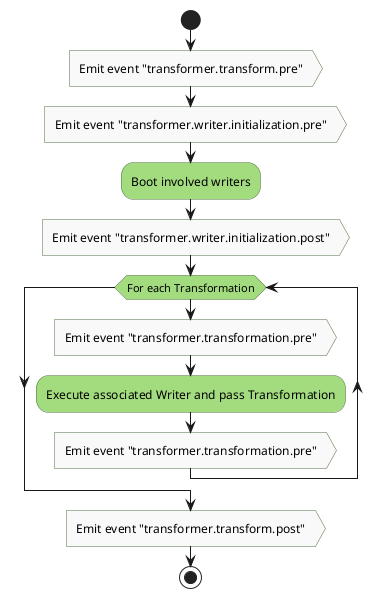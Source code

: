 @startuml
   skinparam activityBorderColor #516f42
   skinparam activityBackgroundColor #a3dc7f
   skinparam shadowing false

   start

   #f9f9f9:Emit event "transformer.transform.pre">
   #f9f9f9:Emit event "transformer.writer.initialization.pre">
   :Boot involved writers;
   #f9f9f9:Emit event "transformer.writer.initialization.post">

   while (For each Transformation)
       #f9f9f9:Emit event "transformer.transformation.pre">
       :Execute associated Writer and pass Transformation;
       #f9f9f9:Emit event "transformer.transformation.pre">
   endwhile;

   #f9f9f9:Emit event "transformer.transform.post">

   stop
@enduml